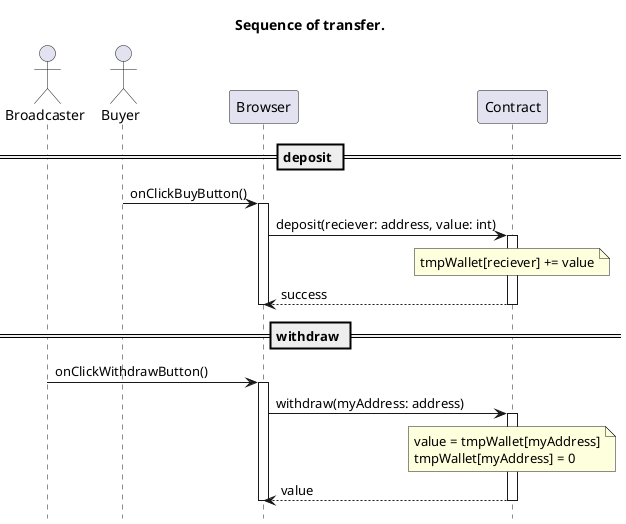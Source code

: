 @startuml transfer_detail

title Sequence of transfer.
hide footbox

Actor Broadcaster as user
Actor Buyer as user2

participant Browser as browser
participant Contract as contract

== deposit ==

user2 -> browser: onClickBuyButton()
activate browser

    browser -> contract: deposit(reciever: address, value: int)
    activate contract

    note over contract
    tmpWallet[reciever] += value
    endnote


    contract --> browser: success
    deactivate contract

deactivate browser


== withdraw ==


user -> browser: onClickWithdrawButton()
activate browser

    browser -> contract: withdraw(myAddress: address)
    activate contract
    
    note over contract
    value = tmpWallet[myAddress]
    tmpWallet[myAddress] = 0
    endnote
    
    contract --> browser: value
    deactivate contract

deactivate browser


@enduml
